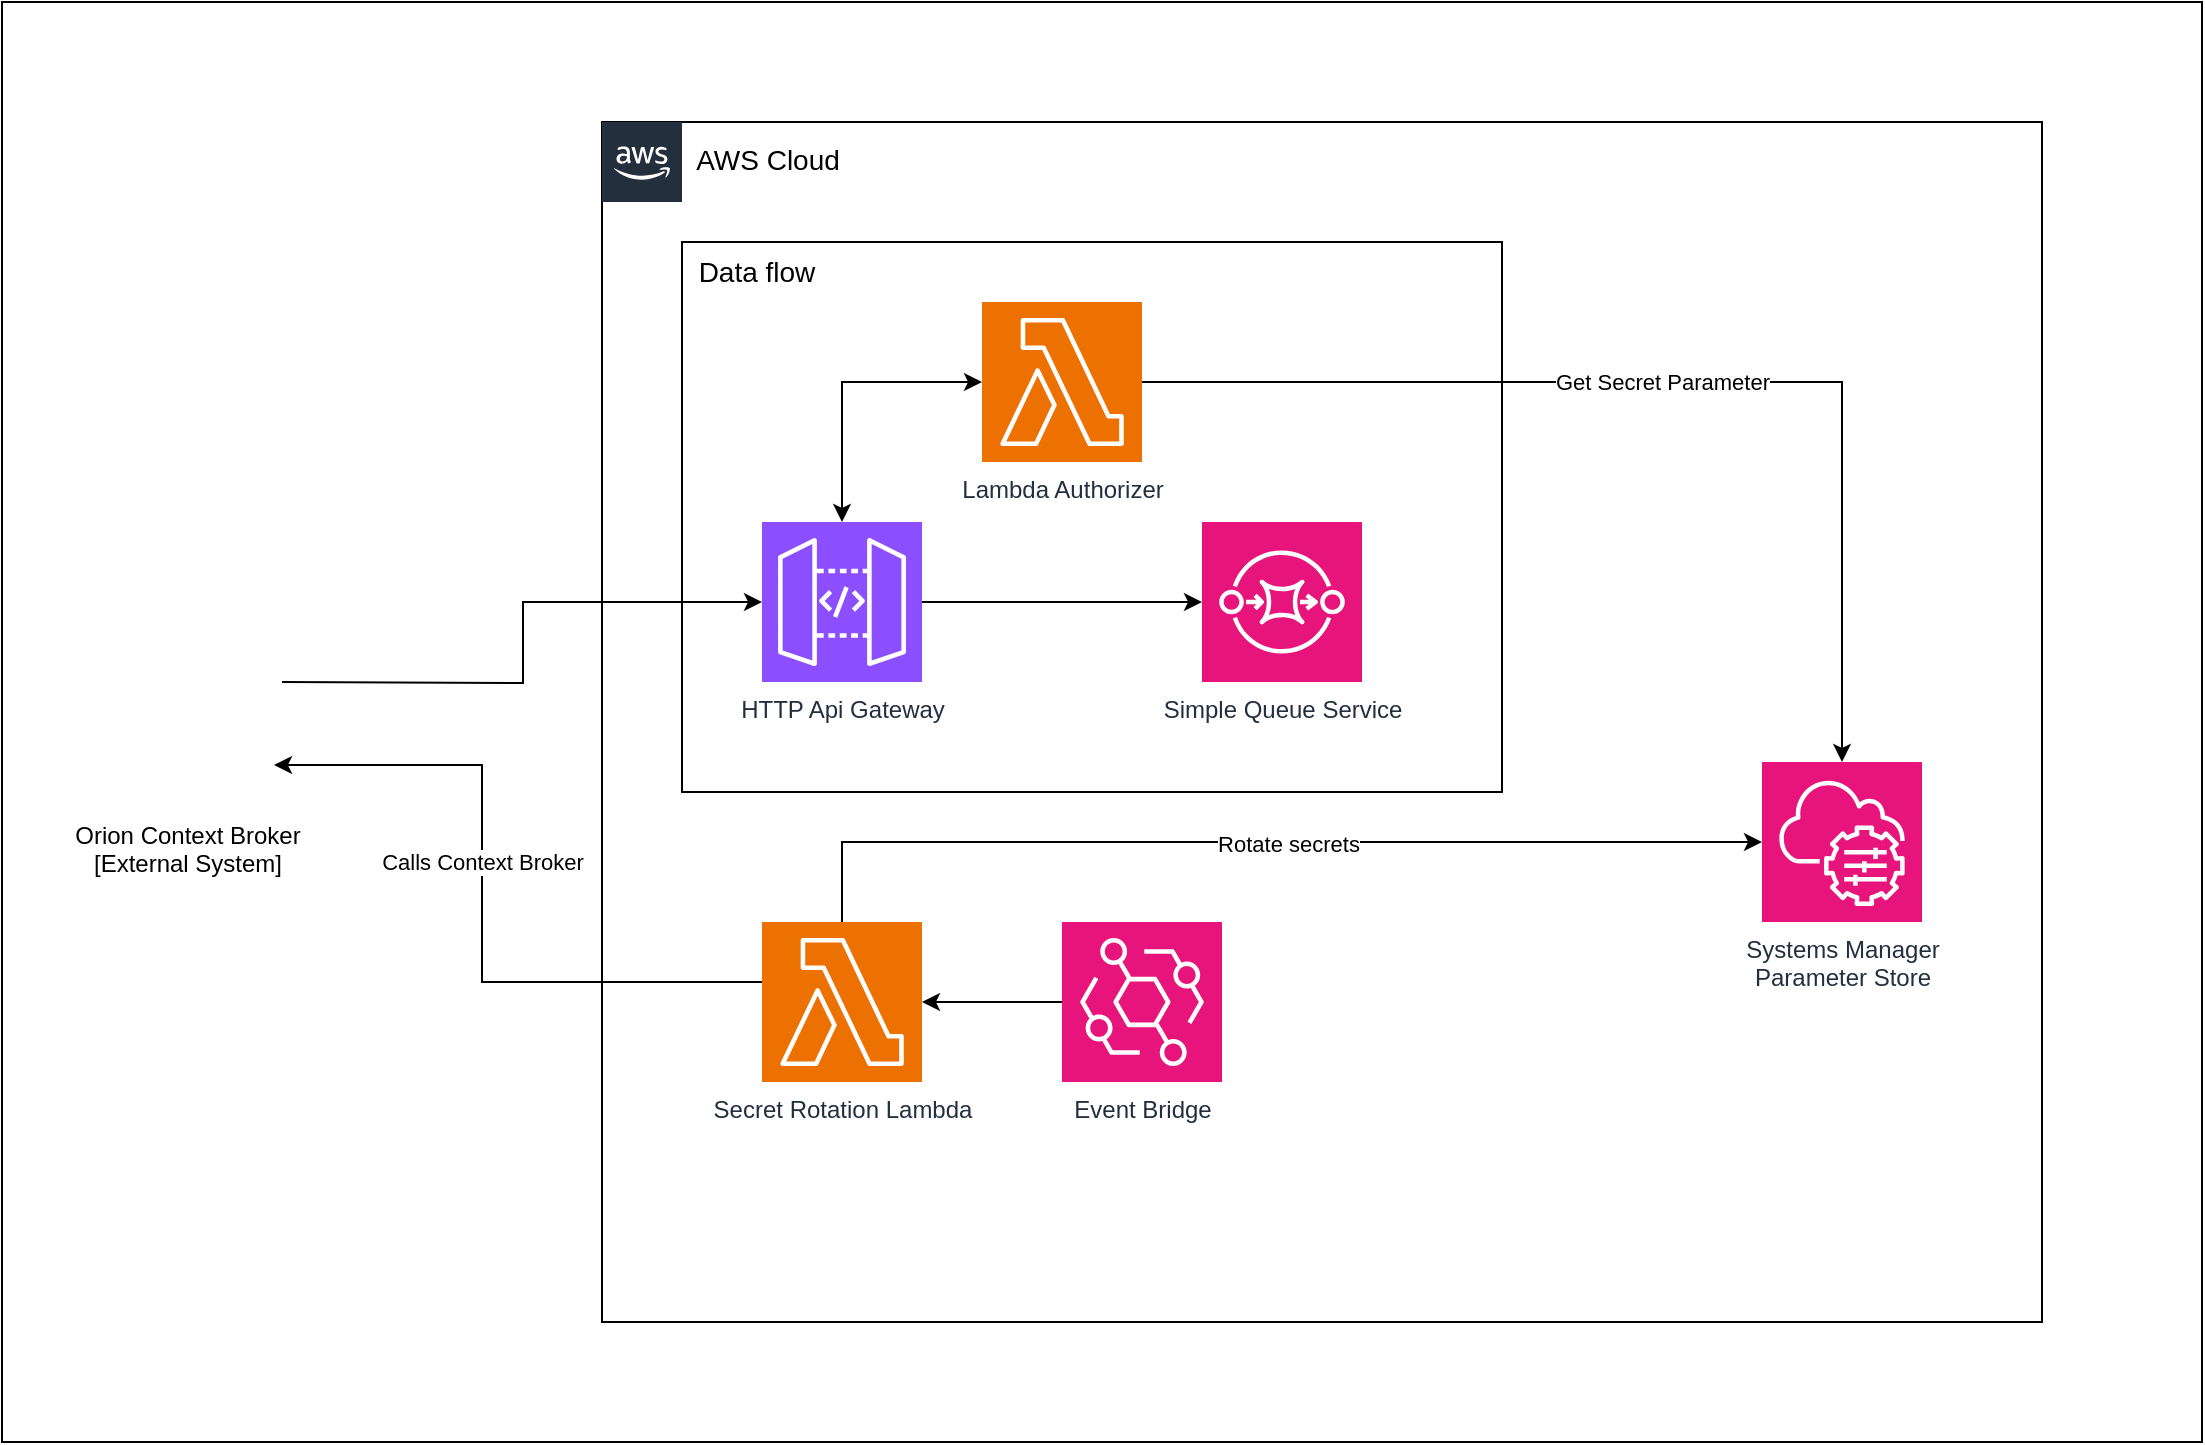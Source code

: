 <mxfile version="26.2.10">
  <diagram name="Page-1" id="gFyOeU2qQOcv81K75q9G">
    <mxGraphModel dx="2278" dy="749" grid="1" gridSize="10" guides="1" tooltips="1" connect="1" arrows="1" fold="1" page="1" pageScale="1" pageWidth="850" pageHeight="1100" math="0" shadow="0">
      <root>
        <mxCell id="0" />
        <mxCell id="1" parent="0" />
        <mxCell id="XdRA2zFW_QO4mNVKRuaM-36" value="" style="rounded=0;whiteSpace=wrap;html=1;" vertex="1" parent="1">
          <mxGeometry x="-220" y="20" width="1100" height="720" as="geometry" />
        </mxCell>
        <mxCell id="XdRA2zFW_QO4mNVKRuaM-4" value="" style="rounded=0;whiteSpace=wrap;html=1;fillColor=none;align=right;verticalAlign=top;" vertex="1" parent="1">
          <mxGeometry x="80" y="80" width="720" height="600" as="geometry" />
        </mxCell>
        <mxCell id="XdRA2zFW_QO4mNVKRuaM-20" value="" style="rounded=0;whiteSpace=wrap;html=1;labelPosition=center;verticalLabelPosition=middle;align=center;verticalAlign=middle;fillColor=none;" vertex="1" parent="1">
          <mxGeometry x="120" y="140" width="410" height="275" as="geometry" />
        </mxCell>
        <mxCell id="XdRA2zFW_QO4mNVKRuaM-1" value="HTTP Api Gateway" style="sketch=0;points=[[0,0,0],[0.25,0,0],[0.5,0,0],[0.75,0,0],[1,0,0],[0,1,0],[0.25,1,0],[0.5,1,0],[0.75,1,0],[1,1,0],[0,0.25,0],[0,0.5,0],[0,0.75,0],[1,0.25,0],[1,0.5,0],[1,0.75,0]];outlineConnect=0;fontColor=#232F3E;fillColor=#8C4FFF;strokeColor=#ffffff;dashed=0;verticalLabelPosition=bottom;verticalAlign=top;align=center;html=1;fontSize=12;fontStyle=0;aspect=fixed;shape=mxgraph.aws4.resourceIcon;resIcon=mxgraph.aws4.api_gateway;labelPosition=center;" vertex="1" parent="1">
          <mxGeometry x="160" y="280" width="80" height="80" as="geometry" />
        </mxCell>
        <mxCell id="XdRA2zFW_QO4mNVKRuaM-31" style="edgeStyle=orthogonalEdgeStyle;rounded=0;orthogonalLoop=1;jettySize=auto;html=1;" edge="1" parent="1" target="XdRA2zFW_QO4mNVKRuaM-1">
          <mxGeometry relative="1" as="geometry">
            <mxPoint x="-80" y="360" as="sourcePoint" />
          </mxGeometry>
        </mxCell>
        <mxCell id="XdRA2zFW_QO4mNVKRuaM-3" value="Orion Context Broker&#xa;[External System]" style="shape=image;verticalLabelPosition=bottom;labelBackgroundColor=default;verticalAlign=top;aspect=fixed;imageAspect=0;image=https://outbarriers.com/static/img/fiware/orion-logo.png;" vertex="1" parent="1">
          <mxGeometry x="-170" y="337" width="86" height="86" as="geometry" />
        </mxCell>
        <mxCell id="XdRA2zFW_QO4mNVKRuaM-5" value="" style="outlineConnect=0;dashed=0;verticalLabelPosition=bottom;verticalAlign=top;align=center;html=1;shape=mxgraph.aws3.cloud_2;fillColor=#242F3E;fontColor=#ffffff;strokeColor=#314354;" vertex="1" parent="1">
          <mxGeometry x="80" y="80" width="40" height="40" as="geometry" />
        </mxCell>
        <mxCell id="XdRA2zFW_QO4mNVKRuaM-7" value="&lt;font style=&quot;font-size: 14px;&quot;&gt;AWS Cloud&lt;/font&gt;" style="text;html=1;align=center;verticalAlign=middle;whiteSpace=wrap;rounded=0;fontSize=16;" vertex="1" parent="1">
          <mxGeometry x="118" y="80" width="90" height="35" as="geometry" />
        </mxCell>
        <mxCell id="XdRA2zFW_QO4mNVKRuaM-8" value="Lambda Authorizer" style="sketch=0;points=[[0,0,0],[0.25,0,0],[0.5,0,0],[0.75,0,0],[1,0,0],[0,1,0],[0.25,1,0],[0.5,1,0],[0.75,1,0],[1,1,0],[0,0.25,0],[0,0.5,0],[0,0.75,0],[1,0.25,0],[1,0.5,0],[1,0.75,0]];outlineConnect=0;fontColor=#232F3E;fillColor=#ED7100;strokeColor=#ffffff;dashed=0;verticalLabelPosition=bottom;verticalAlign=top;align=center;html=1;fontSize=12;fontStyle=0;aspect=fixed;shape=mxgraph.aws4.resourceIcon;resIcon=mxgraph.aws4.lambda;" vertex="1" parent="1">
          <mxGeometry x="270" y="170" width="80" height="80" as="geometry" />
        </mxCell>
        <mxCell id="XdRA2zFW_QO4mNVKRuaM-10" value="Simple Queue Service" style="sketch=0;points=[[0,0,0],[0.25,0,0],[0.5,0,0],[0.75,0,0],[1,0,0],[0,1,0],[0.25,1,0],[0.5,1,0],[0.75,1,0],[1,1,0],[0,0.25,0],[0,0.5,0],[0,0.75,0],[1,0.25,0],[1,0.5,0],[1,0.75,0]];outlineConnect=0;fontColor=#232F3E;fillColor=#E7157B;strokeColor=#ffffff;dashed=0;verticalLabelPosition=bottom;verticalAlign=top;align=center;html=1;fontSize=12;fontStyle=0;aspect=fixed;shape=mxgraph.aws4.resourceIcon;resIcon=mxgraph.aws4.sqs;" vertex="1" parent="1">
          <mxGeometry x="380" y="280" width="80" height="80" as="geometry" />
        </mxCell>
        <mxCell id="XdRA2zFW_QO4mNVKRuaM-11" style="edgeStyle=orthogonalEdgeStyle;rounded=0;orthogonalLoop=1;jettySize=auto;html=1;entryX=0;entryY=0.5;entryDx=0;entryDy=0;entryPerimeter=0;" edge="1" parent="1" source="XdRA2zFW_QO4mNVKRuaM-1" target="XdRA2zFW_QO4mNVKRuaM-10">
          <mxGeometry relative="1" as="geometry" />
        </mxCell>
        <mxCell id="XdRA2zFW_QO4mNVKRuaM-14" value="" style="endArrow=classic;startArrow=classic;html=1;rounded=0;exitX=0.5;exitY=0;exitDx=0;exitDy=0;exitPerimeter=0;entryX=0;entryY=0.5;entryDx=0;entryDy=0;entryPerimeter=0;edgeStyle=orthogonalEdgeStyle;" edge="1" parent="1" source="XdRA2zFW_QO4mNVKRuaM-1" target="XdRA2zFW_QO4mNVKRuaM-8">
          <mxGeometry width="50" height="50" relative="1" as="geometry">
            <mxPoint x="160" y="270" as="sourcePoint" />
            <mxPoint x="210" y="220" as="targetPoint" />
          </mxGeometry>
        </mxCell>
        <mxCell id="XdRA2zFW_QO4mNVKRuaM-15" value="Event Bridge" style="sketch=0;points=[[0,0,0],[0.25,0,0],[0.5,0,0],[0.75,0,0],[1,0,0],[0,1,0],[0.25,1,0],[0.5,1,0],[0.75,1,0],[1,1,0],[0,0.25,0],[0,0.5,0],[0,0.75,0],[1,0.25,0],[1,0.5,0],[1,0.75,0]];outlineConnect=0;fontColor=#232F3E;fillColor=#E7157B;strokeColor=#ffffff;dashed=0;verticalLabelPosition=bottom;verticalAlign=top;align=center;html=1;fontSize=12;fontStyle=0;aspect=fixed;shape=mxgraph.aws4.resourceIcon;resIcon=mxgraph.aws4.eventbridge;" vertex="1" parent="1">
          <mxGeometry x="310" y="480" width="80" height="80" as="geometry" />
        </mxCell>
        <mxCell id="XdRA2zFW_QO4mNVKRuaM-21" value="&lt;font style=&quot;font-size: 14px;&quot;&gt;Data flow&lt;/font&gt;" style="text;html=1;align=center;verticalAlign=middle;whiteSpace=wrap;rounded=0;" vertex="1" parent="1">
          <mxGeometry x="120" y="140" width="75" height="30" as="geometry" />
        </mxCell>
        <mxCell id="XdRA2zFW_QO4mNVKRuaM-29" style="edgeStyle=orthogonalEdgeStyle;rounded=0;orthogonalLoop=1;jettySize=auto;html=1;entryX=1;entryY=0.75;entryDx=0;entryDy=0;" edge="1" parent="1" source="XdRA2zFW_QO4mNVKRuaM-22" target="XdRA2zFW_QO4mNVKRuaM-3">
          <mxGeometry relative="1" as="geometry">
            <Array as="points">
              <mxPoint x="20" y="510" />
              <mxPoint x="20" y="402" />
            </Array>
          </mxGeometry>
        </mxCell>
        <mxCell id="XdRA2zFW_QO4mNVKRuaM-30" value="Calls Context Broker" style="edgeLabel;html=1;align=center;verticalAlign=middle;resizable=0;points=[];" vertex="1" connectable="0" parent="XdRA2zFW_QO4mNVKRuaM-29">
          <mxGeometry x="0.022" relative="1" as="geometry">
            <mxPoint y="-20" as="offset" />
          </mxGeometry>
        </mxCell>
        <mxCell id="XdRA2zFW_QO4mNVKRuaM-22" value="Secret Rotation Lambda" style="sketch=0;points=[[0,0,0],[0.25,0,0],[0.5,0,0],[0.75,0,0],[1,0,0],[0,1,0],[0.25,1,0],[0.5,1,0],[0.75,1,0],[1,1,0],[0,0.25,0],[0,0.5,0],[0,0.75,0],[1,0.25,0],[1,0.5,0],[1,0.75,0]];outlineConnect=0;fontColor=#232F3E;fillColor=#ED7100;strokeColor=#ffffff;dashed=0;verticalLabelPosition=bottom;verticalAlign=top;align=center;html=1;fontSize=12;fontStyle=0;aspect=fixed;shape=mxgraph.aws4.resourceIcon;resIcon=mxgraph.aws4.lambda;" vertex="1" parent="1">
          <mxGeometry x="160" y="480" width="80" height="80" as="geometry" />
        </mxCell>
        <mxCell id="XdRA2zFW_QO4mNVKRuaM-25" value="Systems Manager&lt;div&gt;Parameter Store&lt;/div&gt;" style="sketch=0;points=[[0,0,0],[0.25,0,0],[0.5,0,0],[0.75,0,0],[1,0,0],[0,1,0],[0.25,1,0],[0.5,1,0],[0.75,1,0],[1,1,0],[0,0.25,0],[0,0.5,0],[0,0.75,0],[1,0.25,0],[1,0.5,0],[1,0.75,0]];points=[[0,0,0],[0.25,0,0],[0.5,0,0],[0.75,0,0],[1,0,0],[0,1,0],[0.25,1,0],[0.5,1,0],[0.75,1,0],[1,1,0],[0,0.25,0],[0,0.5,0],[0,0.75,0],[1,0.25,0],[1,0.5,0],[1,0.75,0]];outlineConnect=0;fontColor=#232F3E;fillColor=#E7157B;strokeColor=#ffffff;dashed=0;verticalLabelPosition=bottom;verticalAlign=top;align=center;html=1;fontSize=12;fontStyle=0;aspect=fixed;shape=mxgraph.aws4.resourceIcon;resIcon=mxgraph.aws4.systems_manager;" vertex="1" parent="1">
          <mxGeometry x="660" y="400" width="80" height="80" as="geometry" />
        </mxCell>
        <mxCell id="XdRA2zFW_QO4mNVKRuaM-26" style="edgeStyle=orthogonalEdgeStyle;rounded=0;orthogonalLoop=1;jettySize=auto;html=1;entryX=0.5;entryY=0;entryDx=0;entryDy=0;entryPerimeter=0;" edge="1" parent="1" source="XdRA2zFW_QO4mNVKRuaM-8" target="XdRA2zFW_QO4mNVKRuaM-25">
          <mxGeometry relative="1" as="geometry" />
        </mxCell>
        <mxCell id="XdRA2zFW_QO4mNVKRuaM-27" value="Get Secret Parameter" style="edgeLabel;html=1;align=center;verticalAlign=middle;resizable=0;points=[];" vertex="1" connectable="0" parent="XdRA2zFW_QO4mNVKRuaM-26">
          <mxGeometry x="-0.113" relative="1" as="geometry">
            <mxPoint x="20" as="offset" />
          </mxGeometry>
        </mxCell>
        <mxCell id="XdRA2zFW_QO4mNVKRuaM-32" style="edgeStyle=orthogonalEdgeStyle;rounded=0;orthogonalLoop=1;jettySize=auto;html=1;entryX=1;entryY=0.5;entryDx=0;entryDy=0;entryPerimeter=0;" edge="1" parent="1" source="XdRA2zFW_QO4mNVKRuaM-15" target="XdRA2zFW_QO4mNVKRuaM-22">
          <mxGeometry relative="1" as="geometry" />
        </mxCell>
        <mxCell id="XdRA2zFW_QO4mNVKRuaM-34" style="edgeStyle=orthogonalEdgeStyle;rounded=0;orthogonalLoop=1;jettySize=auto;html=1;entryX=0;entryY=0.5;entryDx=0;entryDy=0;entryPerimeter=0;exitX=0.5;exitY=0;exitDx=0;exitDy=0;exitPerimeter=0;" edge="1" parent="1" source="XdRA2zFW_QO4mNVKRuaM-22" target="XdRA2zFW_QO4mNVKRuaM-25">
          <mxGeometry relative="1" as="geometry" />
        </mxCell>
        <mxCell id="XdRA2zFW_QO4mNVKRuaM-35" value="Rotate secrets" style="edgeLabel;html=1;align=center;verticalAlign=middle;resizable=0;points=[];" vertex="1" connectable="0" parent="XdRA2zFW_QO4mNVKRuaM-34">
          <mxGeometry x="0.049" y="-1" relative="1" as="geometry">
            <mxPoint as="offset" />
          </mxGeometry>
        </mxCell>
      </root>
    </mxGraphModel>
  </diagram>
</mxfile>

